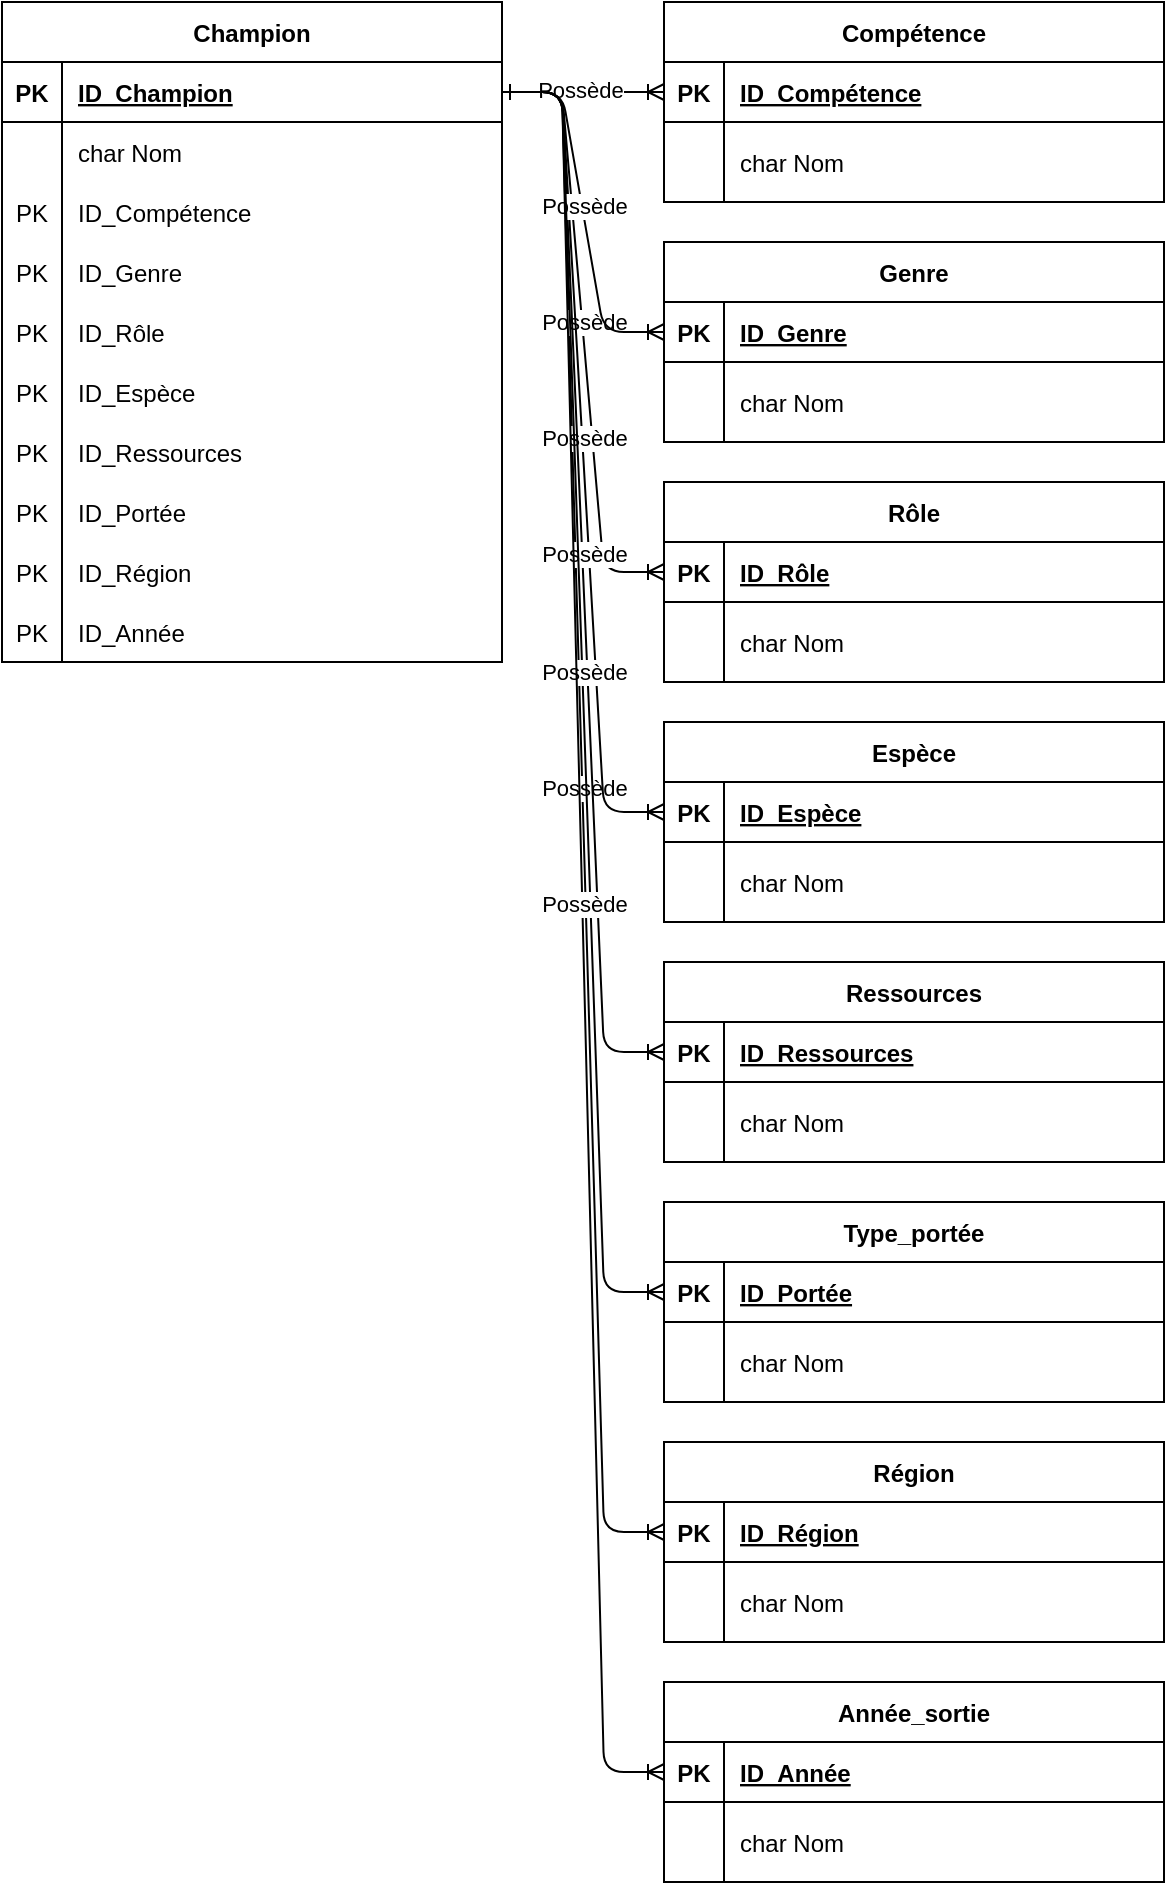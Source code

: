 <mxfile version="24.7.16">
  <diagram id="R2lEEEUBdFMjLlhIrx00" name="Page-1">
    <mxGraphModel dx="1194" dy="750" grid="1" gridSize="10" guides="1" tooltips="1" connect="1" arrows="1" fold="1" page="1" pageScale="1" pageWidth="850" pageHeight="1100" math="0" shadow="0" extFonts="Permanent Marker^https://fonts.googleapis.com/css?family=Permanent+Marker">
      <root>
        <mxCell id="0" />
        <mxCell id="1" parent="0" />
        <mxCell id="C-vyLk0tnHw3VtMMgP7b-1" value="" style="edgeStyle=entityRelationEdgeStyle;endArrow=ERoneToMany;startArrow=ERone;endFill=0;startFill=0;entryX=0;entryY=0.5;entryDx=0;entryDy=0;strokeWidth=1;" parent="1" source="C-vyLk0tnHw3VtMMgP7b-24" target="C-vyLk0tnHw3VtMMgP7b-3" edge="1">
          <mxGeometry width="100" height="100" relative="1" as="geometry">
            <mxPoint x="340" y="630" as="sourcePoint" />
            <mxPoint x="440" y="530" as="targetPoint" />
          </mxGeometry>
        </mxCell>
        <mxCell id="SfK9eFu9DF2NjE9F3InE-2" value="Possède" style="edgeLabel;html=1;align=center;verticalAlign=middle;resizable=0;points=[];" parent="C-vyLk0tnHw3VtMMgP7b-1" vertex="1" connectable="0">
          <mxGeometry x="-0.032" y="1" relative="1" as="geometry">
            <mxPoint as="offset" />
          </mxGeometry>
        </mxCell>
        <mxCell id="C-vyLk0tnHw3VtMMgP7b-23" value="Champion" style="shape=table;startSize=30;container=1;collapsible=1;childLayout=tableLayout;fixedRows=1;rowLines=0;fontStyle=1;align=center;resizeLast=1;" parent="1" vertex="1">
          <mxGeometry x="119" y="30" width="250" height="330.0" as="geometry" />
        </mxCell>
        <mxCell id="C-vyLk0tnHw3VtMMgP7b-24" value="" style="shape=partialRectangle;collapsible=0;dropTarget=0;pointerEvents=0;fillColor=none;points=[[0,0.5],[1,0.5]];portConstraint=eastwest;top=0;left=0;right=0;bottom=1;" parent="C-vyLk0tnHw3VtMMgP7b-23" vertex="1">
          <mxGeometry y="30" width="250" height="30" as="geometry" />
        </mxCell>
        <mxCell id="C-vyLk0tnHw3VtMMgP7b-25" value="PK" style="shape=partialRectangle;overflow=hidden;connectable=0;fillColor=none;top=0;left=0;bottom=0;right=0;fontStyle=1;" parent="C-vyLk0tnHw3VtMMgP7b-24" vertex="1">
          <mxGeometry width="30" height="30" as="geometry">
            <mxRectangle width="30" height="30" as="alternateBounds" />
          </mxGeometry>
        </mxCell>
        <mxCell id="C-vyLk0tnHw3VtMMgP7b-26" value="ID_Champion" style="shape=partialRectangle;overflow=hidden;connectable=0;fillColor=none;top=0;left=0;bottom=0;right=0;align=left;spacingLeft=6;fontStyle=5;" parent="C-vyLk0tnHw3VtMMgP7b-24" vertex="1">
          <mxGeometry x="30" width="220" height="30" as="geometry">
            <mxRectangle width="220" height="30" as="alternateBounds" />
          </mxGeometry>
        </mxCell>
        <mxCell id="C-vyLk0tnHw3VtMMgP7b-27" value="" style="shape=partialRectangle;collapsible=0;dropTarget=0;pointerEvents=0;fillColor=none;points=[[0,0.5],[1,0.5]];portConstraint=eastwest;top=0;left=0;right=0;bottom=0;" parent="C-vyLk0tnHw3VtMMgP7b-23" vertex="1">
          <mxGeometry y="60" width="250" height="30" as="geometry" />
        </mxCell>
        <mxCell id="C-vyLk0tnHw3VtMMgP7b-28" value="" style="shape=partialRectangle;overflow=hidden;connectable=0;fillColor=none;top=0;left=0;bottom=0;right=0;" parent="C-vyLk0tnHw3VtMMgP7b-27" vertex="1">
          <mxGeometry width="30" height="30" as="geometry">
            <mxRectangle width="30" height="30" as="alternateBounds" />
          </mxGeometry>
        </mxCell>
        <mxCell id="C-vyLk0tnHw3VtMMgP7b-29" value="char Nom" style="shape=partialRectangle;overflow=hidden;connectable=0;fillColor=none;top=0;left=0;bottom=0;right=0;align=left;spacingLeft=6;" parent="C-vyLk0tnHw3VtMMgP7b-27" vertex="1">
          <mxGeometry x="30" width="220" height="30" as="geometry">
            <mxRectangle width="220" height="30" as="alternateBounds" />
          </mxGeometry>
        </mxCell>
        <mxCell id="80GW0e-VEPV7Oh2dPlQ_-1" style="shape=partialRectangle;collapsible=0;dropTarget=0;pointerEvents=0;fillColor=none;points=[[0,0.5],[1,0.5]];portConstraint=eastwest;top=0;left=0;right=0;bottom=0;" vertex="1" parent="C-vyLk0tnHw3VtMMgP7b-23">
          <mxGeometry y="90" width="250" height="30" as="geometry" />
        </mxCell>
        <mxCell id="80GW0e-VEPV7Oh2dPlQ_-2" value="PK" style="shape=partialRectangle;overflow=hidden;connectable=0;fillColor=none;top=0;left=0;bottom=0;right=0;" vertex="1" parent="80GW0e-VEPV7Oh2dPlQ_-1">
          <mxGeometry width="30" height="30" as="geometry">
            <mxRectangle width="30" height="30" as="alternateBounds" />
          </mxGeometry>
        </mxCell>
        <mxCell id="80GW0e-VEPV7Oh2dPlQ_-3" value="ID_Compétence" style="shape=partialRectangle;overflow=hidden;connectable=0;fillColor=none;top=0;left=0;bottom=0;right=0;align=left;spacingLeft=6;" vertex="1" parent="80GW0e-VEPV7Oh2dPlQ_-1">
          <mxGeometry x="30" width="220" height="30" as="geometry">
            <mxRectangle width="220" height="30" as="alternateBounds" />
          </mxGeometry>
        </mxCell>
        <mxCell id="SfK9eFu9DF2NjE9F3InE-36" style="shape=partialRectangle;collapsible=0;dropTarget=0;pointerEvents=0;fillColor=none;points=[[0,0.5],[1,0.5]];portConstraint=eastwest;top=0;left=0;right=0;bottom=0;" parent="C-vyLk0tnHw3VtMMgP7b-23" vertex="1">
          <mxGeometry y="120" width="250" height="30" as="geometry" />
        </mxCell>
        <mxCell id="SfK9eFu9DF2NjE9F3InE-37" value="PK" style="shape=partialRectangle;overflow=hidden;connectable=0;fillColor=none;top=0;left=0;bottom=0;right=0;" parent="SfK9eFu9DF2NjE9F3InE-36" vertex="1">
          <mxGeometry width="30" height="30" as="geometry">
            <mxRectangle width="30" height="30" as="alternateBounds" />
          </mxGeometry>
        </mxCell>
        <mxCell id="SfK9eFu9DF2NjE9F3InE-38" value="ID_Genre" style="shape=partialRectangle;overflow=hidden;connectable=0;fillColor=none;top=0;left=0;bottom=0;right=0;align=left;spacingLeft=6;" parent="SfK9eFu9DF2NjE9F3InE-36" vertex="1">
          <mxGeometry x="30" width="220" height="30" as="geometry">
            <mxRectangle width="220" height="30" as="alternateBounds" />
          </mxGeometry>
        </mxCell>
        <mxCell id="SfK9eFu9DF2NjE9F3InE-39" style="shape=partialRectangle;collapsible=0;dropTarget=0;pointerEvents=0;fillColor=none;points=[[0,0.5],[1,0.5]];portConstraint=eastwest;top=0;left=0;right=0;bottom=0;" parent="C-vyLk0tnHw3VtMMgP7b-23" vertex="1">
          <mxGeometry y="150" width="250" height="30" as="geometry" />
        </mxCell>
        <mxCell id="SfK9eFu9DF2NjE9F3InE-40" value="PK" style="shape=partialRectangle;overflow=hidden;connectable=0;fillColor=none;top=0;left=0;bottom=0;right=0;" parent="SfK9eFu9DF2NjE9F3InE-39" vertex="1">
          <mxGeometry width="30" height="30" as="geometry">
            <mxRectangle width="30" height="30" as="alternateBounds" />
          </mxGeometry>
        </mxCell>
        <mxCell id="SfK9eFu9DF2NjE9F3InE-41" value="ID_Rôle" style="shape=partialRectangle;overflow=hidden;connectable=0;fillColor=none;top=0;left=0;bottom=0;right=0;align=left;spacingLeft=6;" parent="SfK9eFu9DF2NjE9F3InE-39" vertex="1">
          <mxGeometry x="30" width="220" height="30" as="geometry">
            <mxRectangle width="220" height="30" as="alternateBounds" />
          </mxGeometry>
        </mxCell>
        <mxCell id="SfK9eFu9DF2NjE9F3InE-42" style="shape=partialRectangle;collapsible=0;dropTarget=0;pointerEvents=0;fillColor=none;points=[[0,0.5],[1,0.5]];portConstraint=eastwest;top=0;left=0;right=0;bottom=0;" parent="C-vyLk0tnHw3VtMMgP7b-23" vertex="1">
          <mxGeometry y="180" width="250" height="30" as="geometry" />
        </mxCell>
        <mxCell id="SfK9eFu9DF2NjE9F3InE-43" value="PK" style="shape=partialRectangle;overflow=hidden;connectable=0;fillColor=none;top=0;left=0;bottom=0;right=0;" parent="SfK9eFu9DF2NjE9F3InE-42" vertex="1">
          <mxGeometry width="30" height="30" as="geometry">
            <mxRectangle width="30" height="30" as="alternateBounds" />
          </mxGeometry>
        </mxCell>
        <mxCell id="SfK9eFu9DF2NjE9F3InE-44" value="ID_Espèce" style="shape=partialRectangle;overflow=hidden;connectable=0;fillColor=none;top=0;left=0;bottom=0;right=0;align=left;spacingLeft=6;" parent="SfK9eFu9DF2NjE9F3InE-42" vertex="1">
          <mxGeometry x="30" width="220" height="30" as="geometry">
            <mxRectangle width="220" height="30" as="alternateBounds" />
          </mxGeometry>
        </mxCell>
        <mxCell id="SfK9eFu9DF2NjE9F3InE-45" style="shape=partialRectangle;collapsible=0;dropTarget=0;pointerEvents=0;fillColor=none;points=[[0,0.5],[1,0.5]];portConstraint=eastwest;top=0;left=0;right=0;bottom=0;" parent="C-vyLk0tnHw3VtMMgP7b-23" vertex="1">
          <mxGeometry y="210" width="250" height="30" as="geometry" />
        </mxCell>
        <mxCell id="SfK9eFu9DF2NjE9F3InE-46" value="PK" style="shape=partialRectangle;overflow=hidden;connectable=0;fillColor=none;top=0;left=0;bottom=0;right=0;" parent="SfK9eFu9DF2NjE9F3InE-45" vertex="1">
          <mxGeometry width="30" height="30" as="geometry">
            <mxRectangle width="30" height="30" as="alternateBounds" />
          </mxGeometry>
        </mxCell>
        <mxCell id="SfK9eFu9DF2NjE9F3InE-47" value="ID_Ressources" style="shape=partialRectangle;overflow=hidden;connectable=0;fillColor=none;top=0;left=0;bottom=0;right=0;align=left;spacingLeft=6;" parent="SfK9eFu9DF2NjE9F3InE-45" vertex="1">
          <mxGeometry x="30" width="220" height="30" as="geometry">
            <mxRectangle width="220" height="30" as="alternateBounds" />
          </mxGeometry>
        </mxCell>
        <mxCell id="SfK9eFu9DF2NjE9F3InE-48" style="shape=partialRectangle;collapsible=0;dropTarget=0;pointerEvents=0;fillColor=none;points=[[0,0.5],[1,0.5]];portConstraint=eastwest;top=0;left=0;right=0;bottom=0;" parent="C-vyLk0tnHw3VtMMgP7b-23" vertex="1">
          <mxGeometry y="240" width="250" height="30" as="geometry" />
        </mxCell>
        <mxCell id="SfK9eFu9DF2NjE9F3InE-49" value="PK" style="shape=partialRectangle;overflow=hidden;connectable=0;fillColor=none;top=0;left=0;bottom=0;right=0;" parent="SfK9eFu9DF2NjE9F3InE-48" vertex="1">
          <mxGeometry width="30" height="30" as="geometry">
            <mxRectangle width="30" height="30" as="alternateBounds" />
          </mxGeometry>
        </mxCell>
        <mxCell id="SfK9eFu9DF2NjE9F3InE-50" value="ID_Portée" style="shape=partialRectangle;overflow=hidden;connectable=0;fillColor=none;top=0;left=0;bottom=0;right=0;align=left;spacingLeft=6;" parent="SfK9eFu9DF2NjE9F3InE-48" vertex="1">
          <mxGeometry x="30" width="220" height="30" as="geometry">
            <mxRectangle width="220" height="30" as="alternateBounds" />
          </mxGeometry>
        </mxCell>
        <mxCell id="SfK9eFu9DF2NjE9F3InE-51" style="shape=partialRectangle;collapsible=0;dropTarget=0;pointerEvents=0;fillColor=none;points=[[0,0.5],[1,0.5]];portConstraint=eastwest;top=0;left=0;right=0;bottom=0;" parent="C-vyLk0tnHw3VtMMgP7b-23" vertex="1">
          <mxGeometry y="270" width="250" height="30" as="geometry" />
        </mxCell>
        <mxCell id="SfK9eFu9DF2NjE9F3InE-52" value="PK" style="shape=partialRectangle;overflow=hidden;connectable=0;fillColor=none;top=0;left=0;bottom=0;right=0;" parent="SfK9eFu9DF2NjE9F3InE-51" vertex="1">
          <mxGeometry width="30" height="30" as="geometry">
            <mxRectangle width="30" height="30" as="alternateBounds" />
          </mxGeometry>
        </mxCell>
        <mxCell id="SfK9eFu9DF2NjE9F3InE-53" value="ID_Région" style="shape=partialRectangle;overflow=hidden;connectable=0;fillColor=none;top=0;left=0;bottom=0;right=0;align=left;spacingLeft=6;" parent="SfK9eFu9DF2NjE9F3InE-51" vertex="1">
          <mxGeometry x="30" width="220" height="30" as="geometry">
            <mxRectangle width="220" height="30" as="alternateBounds" />
          </mxGeometry>
        </mxCell>
        <mxCell id="SfK9eFu9DF2NjE9F3InE-54" style="shape=partialRectangle;collapsible=0;dropTarget=0;pointerEvents=0;fillColor=none;points=[[0,0.5],[1,0.5]];portConstraint=eastwest;top=0;left=0;right=0;bottom=0;" parent="C-vyLk0tnHw3VtMMgP7b-23" vertex="1">
          <mxGeometry y="300" width="250" height="30" as="geometry" />
        </mxCell>
        <mxCell id="SfK9eFu9DF2NjE9F3InE-55" value="PK" style="shape=partialRectangle;overflow=hidden;connectable=0;fillColor=none;top=0;left=0;bottom=0;right=0;" parent="SfK9eFu9DF2NjE9F3InE-54" vertex="1">
          <mxGeometry width="30" height="30" as="geometry">
            <mxRectangle width="30" height="30" as="alternateBounds" />
          </mxGeometry>
        </mxCell>
        <mxCell id="SfK9eFu9DF2NjE9F3InE-56" value="ID_Année" style="shape=partialRectangle;overflow=hidden;connectable=0;fillColor=none;top=0;left=0;bottom=0;right=0;align=left;spacingLeft=6;" parent="SfK9eFu9DF2NjE9F3InE-54" vertex="1">
          <mxGeometry x="30" width="220" height="30" as="geometry">
            <mxRectangle width="220" height="30" as="alternateBounds" />
          </mxGeometry>
        </mxCell>
        <mxCell id="C-vyLk0tnHw3VtMMgP7b-2" value="Compétence" style="shape=table;startSize=30;container=1;collapsible=1;childLayout=tableLayout;fixedRows=1;rowLines=0;fontStyle=1;align=center;resizeLast=1;" parent="1" vertex="1">
          <mxGeometry x="450" y="30" width="250" height="100" as="geometry" />
        </mxCell>
        <mxCell id="C-vyLk0tnHw3VtMMgP7b-3" value="" style="shape=partialRectangle;collapsible=0;dropTarget=0;pointerEvents=0;fillColor=none;points=[[0,0.5],[1,0.5]];portConstraint=eastwest;top=0;left=0;right=0;bottom=1;" parent="C-vyLk0tnHw3VtMMgP7b-2" vertex="1">
          <mxGeometry y="30" width="250" height="30" as="geometry" />
        </mxCell>
        <mxCell id="C-vyLk0tnHw3VtMMgP7b-4" value="PK" style="shape=partialRectangle;overflow=hidden;connectable=0;fillColor=none;top=0;left=0;bottom=0;right=0;fontStyle=1;" parent="C-vyLk0tnHw3VtMMgP7b-3" vertex="1">
          <mxGeometry width="30" height="30" as="geometry">
            <mxRectangle width="30" height="30" as="alternateBounds" />
          </mxGeometry>
        </mxCell>
        <mxCell id="C-vyLk0tnHw3VtMMgP7b-5" value="ID_Compétence" style="shape=partialRectangle;overflow=hidden;connectable=0;fillColor=none;top=0;left=0;bottom=0;right=0;align=left;spacingLeft=6;fontStyle=5;" parent="C-vyLk0tnHw3VtMMgP7b-3" vertex="1">
          <mxGeometry x="30" width="220" height="30" as="geometry">
            <mxRectangle width="220" height="30" as="alternateBounds" />
          </mxGeometry>
        </mxCell>
        <mxCell id="C-vyLk0tnHw3VtMMgP7b-6" value="" style="shape=partialRectangle;collapsible=0;dropTarget=0;pointerEvents=0;fillColor=none;points=[[0,0.5],[1,0.5]];portConstraint=eastwest;top=0;left=0;right=0;bottom=0;" parent="C-vyLk0tnHw3VtMMgP7b-2" vertex="1">
          <mxGeometry y="60" width="250" height="40" as="geometry" />
        </mxCell>
        <mxCell id="C-vyLk0tnHw3VtMMgP7b-7" value="" style="shape=partialRectangle;overflow=hidden;connectable=0;fillColor=none;top=0;left=0;bottom=0;right=0;" parent="C-vyLk0tnHw3VtMMgP7b-6" vertex="1">
          <mxGeometry width="30" height="40" as="geometry">
            <mxRectangle width="30" height="40" as="alternateBounds" />
          </mxGeometry>
        </mxCell>
        <mxCell id="C-vyLk0tnHw3VtMMgP7b-8" value="char Nom" style="shape=partialRectangle;overflow=hidden;connectable=0;fillColor=none;top=0;left=0;bottom=0;right=0;align=left;spacingLeft=6;" parent="C-vyLk0tnHw3VtMMgP7b-6" vertex="1">
          <mxGeometry x="30" width="220" height="40" as="geometry">
            <mxRectangle width="220" height="40" as="alternateBounds" />
          </mxGeometry>
        </mxCell>
        <mxCell id="SfK9eFu9DF2NjE9F3InE-5" value="Rôle" style="shape=table;startSize=30;container=1;collapsible=1;childLayout=tableLayout;fixedRows=1;rowLines=0;fontStyle=1;align=center;resizeLast=1;" parent="1" vertex="1">
          <mxGeometry x="450" y="270" width="250" height="100" as="geometry" />
        </mxCell>
        <mxCell id="SfK9eFu9DF2NjE9F3InE-6" value="" style="shape=partialRectangle;collapsible=0;dropTarget=0;pointerEvents=0;fillColor=none;points=[[0,0.5],[1,0.5]];portConstraint=eastwest;top=0;left=0;right=0;bottom=1;" parent="SfK9eFu9DF2NjE9F3InE-5" vertex="1">
          <mxGeometry y="30" width="250" height="30" as="geometry" />
        </mxCell>
        <mxCell id="SfK9eFu9DF2NjE9F3InE-7" value="PK" style="shape=partialRectangle;overflow=hidden;connectable=0;fillColor=none;top=0;left=0;bottom=0;right=0;fontStyle=1;" parent="SfK9eFu9DF2NjE9F3InE-6" vertex="1">
          <mxGeometry width="30" height="30" as="geometry">
            <mxRectangle width="30" height="30" as="alternateBounds" />
          </mxGeometry>
        </mxCell>
        <mxCell id="SfK9eFu9DF2NjE9F3InE-8" value="ID_Rôle" style="shape=partialRectangle;overflow=hidden;connectable=0;fillColor=none;top=0;left=0;bottom=0;right=0;align=left;spacingLeft=6;fontStyle=5;" parent="SfK9eFu9DF2NjE9F3InE-6" vertex="1">
          <mxGeometry x="30" width="220" height="30" as="geometry">
            <mxRectangle width="220" height="30" as="alternateBounds" />
          </mxGeometry>
        </mxCell>
        <mxCell id="SfK9eFu9DF2NjE9F3InE-9" value="" style="shape=partialRectangle;collapsible=0;dropTarget=0;pointerEvents=0;fillColor=none;points=[[0,0.5],[1,0.5]];portConstraint=eastwest;top=0;left=0;right=0;bottom=0;" parent="SfK9eFu9DF2NjE9F3InE-5" vertex="1">
          <mxGeometry y="60" width="250" height="40" as="geometry" />
        </mxCell>
        <mxCell id="SfK9eFu9DF2NjE9F3InE-10" value="" style="shape=partialRectangle;overflow=hidden;connectable=0;fillColor=none;top=0;left=0;bottom=0;right=0;" parent="SfK9eFu9DF2NjE9F3InE-9" vertex="1">
          <mxGeometry width="30" height="40" as="geometry">
            <mxRectangle width="30" height="40" as="alternateBounds" />
          </mxGeometry>
        </mxCell>
        <mxCell id="SfK9eFu9DF2NjE9F3InE-11" value="char Nom" style="shape=partialRectangle;overflow=hidden;connectable=0;fillColor=none;top=0;left=0;bottom=0;right=0;align=left;spacingLeft=6;" parent="SfK9eFu9DF2NjE9F3InE-9" vertex="1">
          <mxGeometry x="30" width="220" height="40" as="geometry">
            <mxRectangle width="220" height="40" as="alternateBounds" />
          </mxGeometry>
        </mxCell>
        <mxCell id="SfK9eFu9DF2NjE9F3InE-12" value="Espèce" style="shape=table;startSize=30;container=1;collapsible=1;childLayout=tableLayout;fixedRows=1;rowLines=0;fontStyle=1;align=center;resizeLast=1;" parent="1" vertex="1">
          <mxGeometry x="450" y="390" width="250" height="100" as="geometry" />
        </mxCell>
        <mxCell id="SfK9eFu9DF2NjE9F3InE-13" value="" style="shape=partialRectangle;collapsible=0;dropTarget=0;pointerEvents=0;fillColor=none;points=[[0,0.5],[1,0.5]];portConstraint=eastwest;top=0;left=0;right=0;bottom=1;" parent="SfK9eFu9DF2NjE9F3InE-12" vertex="1">
          <mxGeometry y="30" width="250" height="30" as="geometry" />
        </mxCell>
        <mxCell id="SfK9eFu9DF2NjE9F3InE-14" value="PK" style="shape=partialRectangle;overflow=hidden;connectable=0;fillColor=none;top=0;left=0;bottom=0;right=0;fontStyle=1;" parent="SfK9eFu9DF2NjE9F3InE-13" vertex="1">
          <mxGeometry width="30" height="30" as="geometry">
            <mxRectangle width="30" height="30" as="alternateBounds" />
          </mxGeometry>
        </mxCell>
        <mxCell id="SfK9eFu9DF2NjE9F3InE-15" value="ID_Espèce" style="shape=partialRectangle;overflow=hidden;connectable=0;fillColor=none;top=0;left=0;bottom=0;right=0;align=left;spacingLeft=6;fontStyle=5;" parent="SfK9eFu9DF2NjE9F3InE-13" vertex="1">
          <mxGeometry x="30" width="220" height="30" as="geometry">
            <mxRectangle width="220" height="30" as="alternateBounds" />
          </mxGeometry>
        </mxCell>
        <mxCell id="SfK9eFu9DF2NjE9F3InE-16" value="" style="shape=partialRectangle;collapsible=0;dropTarget=0;pointerEvents=0;fillColor=none;points=[[0,0.5],[1,0.5]];portConstraint=eastwest;top=0;left=0;right=0;bottom=0;" parent="SfK9eFu9DF2NjE9F3InE-12" vertex="1">
          <mxGeometry y="60" width="250" height="40" as="geometry" />
        </mxCell>
        <mxCell id="SfK9eFu9DF2NjE9F3InE-17" value="" style="shape=partialRectangle;overflow=hidden;connectable=0;fillColor=none;top=0;left=0;bottom=0;right=0;" parent="SfK9eFu9DF2NjE9F3InE-16" vertex="1">
          <mxGeometry width="30" height="40" as="geometry">
            <mxRectangle width="30" height="40" as="alternateBounds" />
          </mxGeometry>
        </mxCell>
        <mxCell id="SfK9eFu9DF2NjE9F3InE-18" value="char Nom" style="shape=partialRectangle;overflow=hidden;connectable=0;fillColor=none;top=0;left=0;bottom=0;right=0;align=left;spacingLeft=6;" parent="SfK9eFu9DF2NjE9F3InE-16" vertex="1">
          <mxGeometry x="30" width="220" height="40" as="geometry">
            <mxRectangle width="220" height="40" as="alternateBounds" />
          </mxGeometry>
        </mxCell>
        <mxCell id="SfK9eFu9DF2NjE9F3InE-19" value="Région" style="shape=table;startSize=30;container=1;collapsible=1;childLayout=tableLayout;fixedRows=1;rowLines=0;fontStyle=1;align=center;resizeLast=1;" parent="1" vertex="1">
          <mxGeometry x="450" y="750" width="250" height="100" as="geometry" />
        </mxCell>
        <mxCell id="SfK9eFu9DF2NjE9F3InE-20" value="" style="shape=partialRectangle;collapsible=0;dropTarget=0;pointerEvents=0;fillColor=none;points=[[0,0.5],[1,0.5]];portConstraint=eastwest;top=0;left=0;right=0;bottom=1;" parent="SfK9eFu9DF2NjE9F3InE-19" vertex="1">
          <mxGeometry y="30" width="250" height="30" as="geometry" />
        </mxCell>
        <mxCell id="SfK9eFu9DF2NjE9F3InE-21" value="PK" style="shape=partialRectangle;overflow=hidden;connectable=0;fillColor=none;top=0;left=0;bottom=0;right=0;fontStyle=1;" parent="SfK9eFu9DF2NjE9F3InE-20" vertex="1">
          <mxGeometry width="30" height="30" as="geometry">
            <mxRectangle width="30" height="30" as="alternateBounds" />
          </mxGeometry>
        </mxCell>
        <mxCell id="SfK9eFu9DF2NjE9F3InE-22" value="ID_Région" style="shape=partialRectangle;overflow=hidden;connectable=0;fillColor=none;top=0;left=0;bottom=0;right=0;align=left;spacingLeft=6;fontStyle=5;" parent="SfK9eFu9DF2NjE9F3InE-20" vertex="1">
          <mxGeometry x="30" width="220" height="30" as="geometry">
            <mxRectangle width="220" height="30" as="alternateBounds" />
          </mxGeometry>
        </mxCell>
        <mxCell id="SfK9eFu9DF2NjE9F3InE-23" value="" style="shape=partialRectangle;collapsible=0;dropTarget=0;pointerEvents=0;fillColor=none;points=[[0,0.5],[1,0.5]];portConstraint=eastwest;top=0;left=0;right=0;bottom=0;" parent="SfK9eFu9DF2NjE9F3InE-19" vertex="1">
          <mxGeometry y="60" width="250" height="40" as="geometry" />
        </mxCell>
        <mxCell id="SfK9eFu9DF2NjE9F3InE-24" value="" style="shape=partialRectangle;overflow=hidden;connectable=0;fillColor=none;top=0;left=0;bottom=0;right=0;" parent="SfK9eFu9DF2NjE9F3InE-23" vertex="1">
          <mxGeometry width="30" height="40" as="geometry">
            <mxRectangle width="30" height="40" as="alternateBounds" />
          </mxGeometry>
        </mxCell>
        <mxCell id="SfK9eFu9DF2NjE9F3InE-25" value="char Nom" style="shape=partialRectangle;overflow=hidden;connectable=0;fillColor=none;top=0;left=0;bottom=0;right=0;align=left;spacingLeft=6;" parent="SfK9eFu9DF2NjE9F3InE-23" vertex="1">
          <mxGeometry x="30" width="220" height="40" as="geometry">
            <mxRectangle width="220" height="40" as="alternateBounds" />
          </mxGeometry>
        </mxCell>
        <mxCell id="SfK9eFu9DF2NjE9F3InE-26" value="" style="edgeStyle=entityRelationEdgeStyle;endArrow=ERoneToMany;startArrow=ERone;endFill=0;startFill=0;strokeWidth=1;entryX=0;entryY=0.5;entryDx=0;entryDy=0;exitX=1;exitY=0.5;exitDx=0;exitDy=0;" parent="1" source="C-vyLk0tnHw3VtMMgP7b-24" target="SfK9eFu9DF2NjE9F3InE-20" edge="1">
          <mxGeometry width="100" height="100" relative="1" as="geometry">
            <mxPoint x="120" y="165" as="sourcePoint" />
            <mxPoint x="120" y="460" as="targetPoint" />
            <Array as="points">
              <mxPoint x="-35.5" y="300.44" />
              <mxPoint x="400" y="310" />
              <mxPoint x="-39" y="330.44" />
              <mxPoint x="-27.25" y="300" />
              <mxPoint x="-107.25" y="340" />
            </Array>
          </mxGeometry>
        </mxCell>
        <mxCell id="SfK9eFu9DF2NjE9F3InE-27" value="Possède" style="edgeLabel;html=1;align=center;verticalAlign=middle;resizable=0;points=[];" parent="SfK9eFu9DF2NjE9F3InE-26" vertex="1" connectable="0">
          <mxGeometry x="-0.032" y="1" relative="1" as="geometry">
            <mxPoint as="offset" />
          </mxGeometry>
        </mxCell>
        <mxCell id="SfK9eFu9DF2NjE9F3InE-28" value="" style="edgeStyle=entityRelationEdgeStyle;endArrow=ERoneToMany;startArrow=ERone;endFill=0;startFill=0;entryX=0;entryY=0.5;entryDx=0;entryDy=0;strokeWidth=1;exitX=1;exitY=0.5;exitDx=0;exitDy=0;" parent="1" source="C-vyLk0tnHw3VtMMgP7b-24" target="SfK9eFu9DF2NjE9F3InE-6" edge="1">
          <mxGeometry width="100" height="100" relative="1" as="geometry">
            <mxPoint x="330" y="299.66" as="sourcePoint" />
            <mxPoint x="410" y="299.66" as="targetPoint" />
          </mxGeometry>
        </mxCell>
        <mxCell id="SfK9eFu9DF2NjE9F3InE-29" value="Possède" style="edgeLabel;html=1;align=center;verticalAlign=middle;resizable=0;points=[];" parent="SfK9eFu9DF2NjE9F3InE-28" vertex="1" connectable="0">
          <mxGeometry x="-0.032" y="1" relative="1" as="geometry">
            <mxPoint as="offset" />
          </mxGeometry>
        </mxCell>
        <mxCell id="SfK9eFu9DF2NjE9F3InE-30" value="" style="edgeStyle=entityRelationEdgeStyle;endArrow=ERoneToMany;startArrow=ERone;endFill=0;startFill=0;entryX=0;entryY=0.5;entryDx=0;entryDy=0;strokeWidth=1;exitX=1;exitY=0.5;exitDx=0;exitDy=0;" parent="1" source="C-vyLk0tnHw3VtMMgP7b-24" target="SfK9eFu9DF2NjE9F3InE-13" edge="1">
          <mxGeometry width="100" height="100" relative="1" as="geometry">
            <mxPoint x="330" y="290" as="sourcePoint" />
            <mxPoint x="410" y="290" as="targetPoint" />
          </mxGeometry>
        </mxCell>
        <mxCell id="SfK9eFu9DF2NjE9F3InE-31" value="Possède" style="edgeLabel;html=1;align=center;verticalAlign=middle;resizable=0;points=[];" parent="SfK9eFu9DF2NjE9F3InE-30" vertex="1" connectable="0">
          <mxGeometry x="-0.032" y="1" relative="1" as="geometry">
            <mxPoint as="offset" />
          </mxGeometry>
        </mxCell>
        <mxCell id="80GW0e-VEPV7Oh2dPlQ_-5" value="Ressources" style="shape=table;startSize=30;container=1;collapsible=1;childLayout=tableLayout;fixedRows=1;rowLines=0;fontStyle=1;align=center;resizeLast=1;" vertex="1" parent="1">
          <mxGeometry x="450" y="510" width="250" height="100" as="geometry" />
        </mxCell>
        <mxCell id="80GW0e-VEPV7Oh2dPlQ_-6" value="" style="shape=partialRectangle;collapsible=0;dropTarget=0;pointerEvents=0;fillColor=none;points=[[0,0.5],[1,0.5]];portConstraint=eastwest;top=0;left=0;right=0;bottom=1;" vertex="1" parent="80GW0e-VEPV7Oh2dPlQ_-5">
          <mxGeometry y="30" width="250" height="30" as="geometry" />
        </mxCell>
        <mxCell id="80GW0e-VEPV7Oh2dPlQ_-7" value="PK" style="shape=partialRectangle;overflow=hidden;connectable=0;fillColor=none;top=0;left=0;bottom=0;right=0;fontStyle=1;" vertex="1" parent="80GW0e-VEPV7Oh2dPlQ_-6">
          <mxGeometry width="30" height="30" as="geometry">
            <mxRectangle width="30" height="30" as="alternateBounds" />
          </mxGeometry>
        </mxCell>
        <mxCell id="80GW0e-VEPV7Oh2dPlQ_-8" value="ID_Ressources" style="shape=partialRectangle;overflow=hidden;connectable=0;fillColor=none;top=0;left=0;bottom=0;right=0;align=left;spacingLeft=6;fontStyle=5;" vertex="1" parent="80GW0e-VEPV7Oh2dPlQ_-6">
          <mxGeometry x="30" width="220" height="30" as="geometry">
            <mxRectangle width="220" height="30" as="alternateBounds" />
          </mxGeometry>
        </mxCell>
        <mxCell id="80GW0e-VEPV7Oh2dPlQ_-9" value="" style="shape=partialRectangle;collapsible=0;dropTarget=0;pointerEvents=0;fillColor=none;points=[[0,0.5],[1,0.5]];portConstraint=eastwest;top=0;left=0;right=0;bottom=0;" vertex="1" parent="80GW0e-VEPV7Oh2dPlQ_-5">
          <mxGeometry y="60" width="250" height="40" as="geometry" />
        </mxCell>
        <mxCell id="80GW0e-VEPV7Oh2dPlQ_-10" value="" style="shape=partialRectangle;overflow=hidden;connectable=0;fillColor=none;top=0;left=0;bottom=0;right=0;" vertex="1" parent="80GW0e-VEPV7Oh2dPlQ_-9">
          <mxGeometry width="30" height="40" as="geometry">
            <mxRectangle width="30" height="40" as="alternateBounds" />
          </mxGeometry>
        </mxCell>
        <mxCell id="80GW0e-VEPV7Oh2dPlQ_-11" value="char Nom" style="shape=partialRectangle;overflow=hidden;connectable=0;fillColor=none;top=0;left=0;bottom=0;right=0;align=left;spacingLeft=6;" vertex="1" parent="80GW0e-VEPV7Oh2dPlQ_-9">
          <mxGeometry x="30" width="220" height="40" as="geometry">
            <mxRectangle width="220" height="40" as="alternateBounds" />
          </mxGeometry>
        </mxCell>
        <mxCell id="80GW0e-VEPV7Oh2dPlQ_-12" value="Genre" style="shape=table;startSize=30;container=1;collapsible=1;childLayout=tableLayout;fixedRows=1;rowLines=0;fontStyle=1;align=center;resizeLast=1;" vertex="1" parent="1">
          <mxGeometry x="450" y="150" width="250" height="100" as="geometry" />
        </mxCell>
        <mxCell id="80GW0e-VEPV7Oh2dPlQ_-13" value="" style="shape=partialRectangle;collapsible=0;dropTarget=0;pointerEvents=0;fillColor=none;points=[[0,0.5],[1,0.5]];portConstraint=eastwest;top=0;left=0;right=0;bottom=1;" vertex="1" parent="80GW0e-VEPV7Oh2dPlQ_-12">
          <mxGeometry y="30" width="250" height="30" as="geometry" />
        </mxCell>
        <mxCell id="80GW0e-VEPV7Oh2dPlQ_-14" value="PK" style="shape=partialRectangle;overflow=hidden;connectable=0;fillColor=none;top=0;left=0;bottom=0;right=0;fontStyle=1;" vertex="1" parent="80GW0e-VEPV7Oh2dPlQ_-13">
          <mxGeometry width="30" height="30" as="geometry">
            <mxRectangle width="30" height="30" as="alternateBounds" />
          </mxGeometry>
        </mxCell>
        <mxCell id="80GW0e-VEPV7Oh2dPlQ_-15" value="ID_Genre" style="shape=partialRectangle;overflow=hidden;connectable=0;fillColor=none;top=0;left=0;bottom=0;right=0;align=left;spacingLeft=6;fontStyle=5;" vertex="1" parent="80GW0e-VEPV7Oh2dPlQ_-13">
          <mxGeometry x="30" width="220" height="30" as="geometry">
            <mxRectangle width="220" height="30" as="alternateBounds" />
          </mxGeometry>
        </mxCell>
        <mxCell id="80GW0e-VEPV7Oh2dPlQ_-16" value="" style="shape=partialRectangle;collapsible=0;dropTarget=0;pointerEvents=0;fillColor=none;points=[[0,0.5],[1,0.5]];portConstraint=eastwest;top=0;left=0;right=0;bottom=0;" vertex="1" parent="80GW0e-VEPV7Oh2dPlQ_-12">
          <mxGeometry y="60" width="250" height="40" as="geometry" />
        </mxCell>
        <mxCell id="80GW0e-VEPV7Oh2dPlQ_-17" value="" style="shape=partialRectangle;overflow=hidden;connectable=0;fillColor=none;top=0;left=0;bottom=0;right=0;" vertex="1" parent="80GW0e-VEPV7Oh2dPlQ_-16">
          <mxGeometry width="30" height="40" as="geometry">
            <mxRectangle width="30" height="40" as="alternateBounds" />
          </mxGeometry>
        </mxCell>
        <mxCell id="80GW0e-VEPV7Oh2dPlQ_-18" value="char Nom" style="shape=partialRectangle;overflow=hidden;connectable=0;fillColor=none;top=0;left=0;bottom=0;right=0;align=left;spacingLeft=6;" vertex="1" parent="80GW0e-VEPV7Oh2dPlQ_-16">
          <mxGeometry x="30" width="220" height="40" as="geometry">
            <mxRectangle width="220" height="40" as="alternateBounds" />
          </mxGeometry>
        </mxCell>
        <mxCell id="80GW0e-VEPV7Oh2dPlQ_-19" value="Type_portée" style="shape=table;startSize=30;container=1;collapsible=1;childLayout=tableLayout;fixedRows=1;rowLines=0;fontStyle=1;align=center;resizeLast=1;" vertex="1" parent="1">
          <mxGeometry x="450" y="630" width="250" height="100" as="geometry" />
        </mxCell>
        <mxCell id="80GW0e-VEPV7Oh2dPlQ_-20" value="" style="shape=partialRectangle;collapsible=0;dropTarget=0;pointerEvents=0;fillColor=none;points=[[0,0.5],[1,0.5]];portConstraint=eastwest;top=0;left=0;right=0;bottom=1;" vertex="1" parent="80GW0e-VEPV7Oh2dPlQ_-19">
          <mxGeometry y="30" width="250" height="30" as="geometry" />
        </mxCell>
        <mxCell id="80GW0e-VEPV7Oh2dPlQ_-21" value="PK" style="shape=partialRectangle;overflow=hidden;connectable=0;fillColor=none;top=0;left=0;bottom=0;right=0;fontStyle=1;" vertex="1" parent="80GW0e-VEPV7Oh2dPlQ_-20">
          <mxGeometry width="30" height="30" as="geometry">
            <mxRectangle width="30" height="30" as="alternateBounds" />
          </mxGeometry>
        </mxCell>
        <mxCell id="80GW0e-VEPV7Oh2dPlQ_-22" value="ID_Portée" style="shape=partialRectangle;overflow=hidden;connectable=0;fillColor=none;top=0;left=0;bottom=0;right=0;align=left;spacingLeft=6;fontStyle=5;" vertex="1" parent="80GW0e-VEPV7Oh2dPlQ_-20">
          <mxGeometry x="30" width="220" height="30" as="geometry">
            <mxRectangle width="220" height="30" as="alternateBounds" />
          </mxGeometry>
        </mxCell>
        <mxCell id="80GW0e-VEPV7Oh2dPlQ_-23" value="" style="shape=partialRectangle;collapsible=0;dropTarget=0;pointerEvents=0;fillColor=none;points=[[0,0.5],[1,0.5]];portConstraint=eastwest;top=0;left=0;right=0;bottom=0;" vertex="1" parent="80GW0e-VEPV7Oh2dPlQ_-19">
          <mxGeometry y="60" width="250" height="40" as="geometry" />
        </mxCell>
        <mxCell id="80GW0e-VEPV7Oh2dPlQ_-24" value="" style="shape=partialRectangle;overflow=hidden;connectable=0;fillColor=none;top=0;left=0;bottom=0;right=0;" vertex="1" parent="80GW0e-VEPV7Oh2dPlQ_-23">
          <mxGeometry width="30" height="40" as="geometry">
            <mxRectangle width="30" height="40" as="alternateBounds" />
          </mxGeometry>
        </mxCell>
        <mxCell id="80GW0e-VEPV7Oh2dPlQ_-25" value="char Nom" style="shape=partialRectangle;overflow=hidden;connectable=0;fillColor=none;top=0;left=0;bottom=0;right=0;align=left;spacingLeft=6;" vertex="1" parent="80GW0e-VEPV7Oh2dPlQ_-23">
          <mxGeometry x="30" width="220" height="40" as="geometry">
            <mxRectangle width="220" height="40" as="alternateBounds" />
          </mxGeometry>
        </mxCell>
        <mxCell id="80GW0e-VEPV7Oh2dPlQ_-26" value="Année_sortie" style="shape=table;startSize=30;container=1;collapsible=1;childLayout=tableLayout;fixedRows=1;rowLines=0;fontStyle=1;align=center;resizeLast=1;" vertex="1" parent="1">
          <mxGeometry x="450" y="870" width="250" height="100" as="geometry" />
        </mxCell>
        <mxCell id="80GW0e-VEPV7Oh2dPlQ_-27" value="" style="shape=partialRectangle;collapsible=0;dropTarget=0;pointerEvents=0;fillColor=none;points=[[0,0.5],[1,0.5]];portConstraint=eastwest;top=0;left=0;right=0;bottom=1;" vertex="1" parent="80GW0e-VEPV7Oh2dPlQ_-26">
          <mxGeometry y="30" width="250" height="30" as="geometry" />
        </mxCell>
        <mxCell id="80GW0e-VEPV7Oh2dPlQ_-28" value="PK" style="shape=partialRectangle;overflow=hidden;connectable=0;fillColor=none;top=0;left=0;bottom=0;right=0;fontStyle=1;" vertex="1" parent="80GW0e-VEPV7Oh2dPlQ_-27">
          <mxGeometry width="30" height="30" as="geometry">
            <mxRectangle width="30" height="30" as="alternateBounds" />
          </mxGeometry>
        </mxCell>
        <mxCell id="80GW0e-VEPV7Oh2dPlQ_-29" value="ID_Année" style="shape=partialRectangle;overflow=hidden;connectable=0;fillColor=none;top=0;left=0;bottom=0;right=0;align=left;spacingLeft=6;fontStyle=5;" vertex="1" parent="80GW0e-VEPV7Oh2dPlQ_-27">
          <mxGeometry x="30" width="220" height="30" as="geometry">
            <mxRectangle width="220" height="30" as="alternateBounds" />
          </mxGeometry>
        </mxCell>
        <mxCell id="80GW0e-VEPV7Oh2dPlQ_-30" value="" style="shape=partialRectangle;collapsible=0;dropTarget=0;pointerEvents=0;fillColor=none;points=[[0,0.5],[1,0.5]];portConstraint=eastwest;top=0;left=0;right=0;bottom=0;" vertex="1" parent="80GW0e-VEPV7Oh2dPlQ_-26">
          <mxGeometry y="60" width="250" height="40" as="geometry" />
        </mxCell>
        <mxCell id="80GW0e-VEPV7Oh2dPlQ_-31" value="" style="shape=partialRectangle;overflow=hidden;connectable=0;fillColor=none;top=0;left=0;bottom=0;right=0;" vertex="1" parent="80GW0e-VEPV7Oh2dPlQ_-30">
          <mxGeometry width="30" height="40" as="geometry">
            <mxRectangle width="30" height="40" as="alternateBounds" />
          </mxGeometry>
        </mxCell>
        <mxCell id="80GW0e-VEPV7Oh2dPlQ_-32" value="char Nom" style="shape=partialRectangle;overflow=hidden;connectable=0;fillColor=none;top=0;left=0;bottom=0;right=0;align=left;spacingLeft=6;" vertex="1" parent="80GW0e-VEPV7Oh2dPlQ_-30">
          <mxGeometry x="30" width="220" height="40" as="geometry">
            <mxRectangle width="220" height="40" as="alternateBounds" />
          </mxGeometry>
        </mxCell>
        <mxCell id="80GW0e-VEPV7Oh2dPlQ_-35" value="" style="edgeStyle=entityRelationEdgeStyle;endArrow=ERoneToMany;startArrow=ERone;endFill=0;startFill=0;entryX=0;entryY=0.5;entryDx=0;entryDy=0;strokeWidth=1;exitX=1;exitY=0.5;exitDx=0;exitDy=0;" edge="1" parent="1" source="C-vyLk0tnHw3VtMMgP7b-24" target="80GW0e-VEPV7Oh2dPlQ_-6">
          <mxGeometry width="100" height="100" relative="1" as="geometry">
            <mxPoint x="340" y="510" as="sourcePoint" />
            <mxPoint x="421" y="870" as="targetPoint" />
          </mxGeometry>
        </mxCell>
        <mxCell id="80GW0e-VEPV7Oh2dPlQ_-36" value="Possède" style="edgeLabel;html=1;align=center;verticalAlign=middle;resizable=0;points=[];" vertex="1" connectable="0" parent="80GW0e-VEPV7Oh2dPlQ_-35">
          <mxGeometry x="-0.032" y="1" relative="1" as="geometry">
            <mxPoint as="offset" />
          </mxGeometry>
        </mxCell>
        <mxCell id="80GW0e-VEPV7Oh2dPlQ_-37" value="" style="edgeStyle=entityRelationEdgeStyle;endArrow=ERoneToMany;startArrow=ERone;endFill=0;startFill=0;entryX=0;entryY=0.5;entryDx=0;entryDy=0;strokeWidth=1;exitX=1;exitY=0.5;exitDx=0;exitDy=0;" edge="1" parent="1" source="C-vyLk0tnHw3VtMMgP7b-24" target="80GW0e-VEPV7Oh2dPlQ_-13">
          <mxGeometry width="100" height="100" relative="1" as="geometry">
            <mxPoint x="389" y="95" as="sourcePoint" />
            <mxPoint x="470" y="455" as="targetPoint" />
          </mxGeometry>
        </mxCell>
        <mxCell id="80GW0e-VEPV7Oh2dPlQ_-38" value="Possède" style="edgeLabel;html=1;align=center;verticalAlign=middle;resizable=0;points=[];" vertex="1" connectable="0" parent="80GW0e-VEPV7Oh2dPlQ_-37">
          <mxGeometry x="-0.032" y="1" relative="1" as="geometry">
            <mxPoint as="offset" />
          </mxGeometry>
        </mxCell>
        <mxCell id="80GW0e-VEPV7Oh2dPlQ_-39" value="" style="edgeStyle=entityRelationEdgeStyle;endArrow=ERoneToMany;startArrow=ERone;endFill=0;startFill=0;entryX=0;entryY=0.5;entryDx=0;entryDy=0;strokeWidth=1;exitX=1;exitY=0.5;exitDx=0;exitDy=0;" edge="1" parent="1" source="C-vyLk0tnHw3VtMMgP7b-24" target="80GW0e-VEPV7Oh2dPlQ_-20">
          <mxGeometry width="100" height="100" relative="1" as="geometry">
            <mxPoint x="200" y="590" as="sourcePoint" />
            <mxPoint x="281" y="950" as="targetPoint" />
          </mxGeometry>
        </mxCell>
        <mxCell id="80GW0e-VEPV7Oh2dPlQ_-40" value="Possède" style="edgeLabel;html=1;align=center;verticalAlign=middle;resizable=0;points=[];" vertex="1" connectable="0" parent="80GW0e-VEPV7Oh2dPlQ_-39">
          <mxGeometry x="-0.032" y="1" relative="1" as="geometry">
            <mxPoint as="offset" />
          </mxGeometry>
        </mxCell>
        <mxCell id="80GW0e-VEPV7Oh2dPlQ_-41" value="" style="edgeStyle=entityRelationEdgeStyle;endArrow=ERoneToMany;startArrow=ERone;endFill=0;startFill=0;entryX=0;entryY=0.5;entryDx=0;entryDy=0;strokeWidth=1;exitX=1;exitY=0.5;exitDx=0;exitDy=0;" edge="1" parent="1" source="C-vyLk0tnHw3VtMMgP7b-24" target="80GW0e-VEPV7Oh2dPlQ_-27">
          <mxGeometry width="100" height="100" relative="1" as="geometry">
            <mxPoint x="350" y="420" as="sourcePoint" />
            <mxPoint x="171" y="1230" as="targetPoint" />
          </mxGeometry>
        </mxCell>
        <mxCell id="80GW0e-VEPV7Oh2dPlQ_-42" value="Possède" style="edgeLabel;html=1;align=center;verticalAlign=middle;resizable=0;points=[];" vertex="1" connectable="0" parent="80GW0e-VEPV7Oh2dPlQ_-41">
          <mxGeometry x="-0.032" y="1" relative="1" as="geometry">
            <mxPoint as="offset" />
          </mxGeometry>
        </mxCell>
      </root>
    </mxGraphModel>
  </diagram>
</mxfile>
